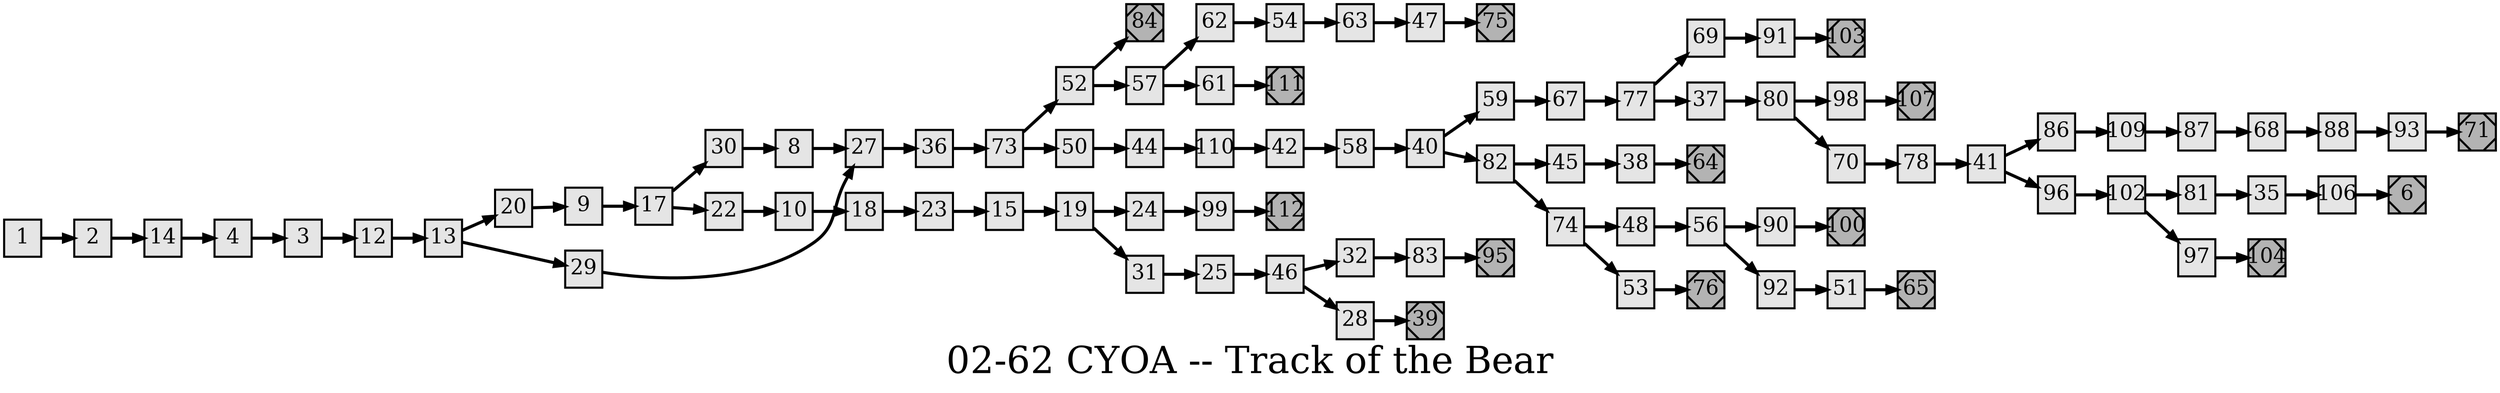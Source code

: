 digraph g{
  graph [ label="02-62 CYOA -- Track of the Bear" rankdir=LR, ordering=out, fontsize=36, nodesep="0.35", ranksep="0.45"];
  node  [shape=rect, penwidth=2, fontsize=20, style=filled, fillcolor=grey90, margin="0,0", labelfloat=true, regular=true, fixedsize=true];
  edge  [labelfloat=true, penwidth=3, fontsize=12];
  // ---;
  // group  : Katz;
  // id     : 02-62;
  // gbid   : 436;
  // series : CYOA;
  // title  : Track of the Bear;
  // author : R.A. Montgomery;
  // credit:;
  // - name : Cindy Lam;
  // role : encoder;
  // date : 2018-05-18;
  // render:;
  // - name   : small;
  // styles : gvStyles.txt;
  // engine : dot;
  // comment: >;
  
  // ---;
  
  // From | To;
  1 -> 2;
  2 -> 14;
  3 -> 12;
  4 -> 3;
  6	[ xlabel="E", shape=Msquare, fontsize=20, fillcolor=grey70, xlabel="" ];
  8 -> 27;
  9 -> 17;
  10 -> 18;
  12 -> 13;
  13 -> 20;
  13 -> 29;
  14 -> 4;
  15 -> 19;
  17 -> 30;
  17 -> 22;
  18 -> 23;
  19 -> 24;
  19 -> 31;
  20 -> 9;
  22 -> 10;
  23 -> 15;
  24 -> 99;
  25 -> 46;
  27 -> 36;
  28 -> 39;
  29 -> 27;
  30 -> 8;
  31 -> 25;
  32 -> 83;
  35 -> 106;
  36 -> 73;
  37 -> 80;
  38 -> 64;
  39	[ xlabel="E", shape=Msquare, fontsize=20, fillcolor=grey70, xlabel="" ];
  40 -> 59;
  40 -> 82;
  41 -> 86;
  41 -> 96;
  42 -> 58;
  44 -> 110;
  45 -> 38;
  46 -> 32;
  46 -> 28;
  47 -> 75;
  48 -> 56;
  50 -> 44;
  51 -> 65;
  52 -> 84;
  52 -> 57;
  53 -> 76;
  54 -> 63;
  56 -> 90;
  56 -> 92;
  57 -> 62;
  57 -> 61;
  58 -> 40;
  59 -> 67;
  61 -> 111;
  62 -> 54;
  63 -> 47;
  64	[ xlabel="E", shape=Msquare, fontsize=20, fillcolor=grey70, xlabel="" ];
  65	[ xlabel="E", shape=Msquare, fontsize=20, fillcolor=grey70, xlabel="" ];
  67 -> 77;
  68 -> 88;
  69 -> 91;
  70 -> 78;
  71	[ xlabel="E", shape=Msquare, fontsize=20, fillcolor=grey70, xlabel="" ];
  73 -> 52;
  73 -> 50;
  74 -> 48;
  74 -> 53;
  75	[ xlabel="E", shape=Msquare, fontsize=20, fillcolor=grey70, xlabel="" ];
  76	[ xlabel="E", shape=Msquare, fontsize=20, fillcolor=grey70, xlabel="" ];
  77 -> 69;
  77 -> 37;
  78 -> 41;
  80 -> 98;
  80 -> 70;
  81 -> 35;
  82 -> 45;
  82 -> 74;
  83 -> 95;
  84	[ xlabel="E", shape=Msquare, fontsize=20, fillcolor=grey70, xlabel="" ];
  86 -> 109;
  87 -> 68;
  88 -> 93;
  90 -> 100;
  91 -> 103;
  92 -> 51;
  93 -> 71;
  95	[ xlabel="E", shape=Msquare, fontsize=20, fillcolor=grey70, xlabel="" ];
  96 -> 102;
  97 -> 104;
  98 -> 107;
  99 -> 112;
  100	[ xlabel="E", shape=Msquare, fontsize=20, fillcolor=grey70, xlabel="" ];
  102 -> 81;
  102 -> 97;
  103	[ xlabel="E", shape=Msquare, fontsize=20, fillcolor=grey70, xlabel="" ];
  104	[ xlabel="E", shape=Msquare, fontsize=20, fillcolor=grey70, xlabel="" ];
  106 -> 6;
  107	[ xlabel="E", shape=Msquare, fontsize=20, fillcolor=grey70, xlabel="" ];
  109 -> 87;
  110 -> 42;
  111	[ xlabel="E", shape=Msquare, fontsize=20, fillcolor=grey70, xlabel="" ];
  112	[ xlabel="E", shape=Msquare, fontsize=20, fillcolor=grey70, xlabel="" ];

  // Illustrations;
  
  1	[ xlabel="ILL", image="illustration-full.png", xlabel="" ];
  4	[ xlabel="ILL", image="illustration-full.png", xlabel="" ];
  6	[ xlabel="ILL", image="illustration-full.png", xlabel="" ];
  10	[ xlabel="ILL", image="illustration-full.png", xlabel="" ];
  17	[ xlabel="ILL", image="illustration-full.png", xlabel="" ];
  20	[ xlabel="ILL", image="illustration-full.png", xlabel="" ];
  27	[ xlabel="ILL", image="illustration-full.png", xlabel="" ];
  32	[ xlabel="ILL", image="illustration-full.png", xlabel="" ];
  35	[ xlabel="ILL", image="illustration-full.png", xlabel="" ];
  42	[ xlabel="ILL", image="illustration-full.png", xlabel="" ];
  48	[ xlabel="ILL", image="illustration-full.png", xlabel="" ];
  54	[ xlabel="ILL", image="illustration-full.png", xlabel="" ];
  61	[ xlabel="ILL", image="illustration-full.png", xlabel="" ];
  67	[ xlabel="ILL", image="illustration-full.png", xlabel="" ];
  73	[ xlabel="ILL", image="illustration-full.png", xlabel="" ];
  78	[ xlabel="ILL", image="illustration-full.png", xlabel="" ];
  84	[ xlabel="ILL", image="illustration-full.png", xlabel="" ];
  88	[ xlabel="ILL", image="illustration-full.png", xlabel="" ];
  95	[ xlabel="ILL", image="illustration-full.png", xlabel="" ];
  100	[ xlabel="ILL", image="illustration-full.png", xlabel="" ];
  104	[ xlabel="ILL", image="illustration-full.png", xlabel="" ];
  109	[ xlabel="ILL", image="illustration-full.png", xlabel="" ];
  112	[ xlabel="ILL", image="illustration-full.png", xlabel="" ];
}

